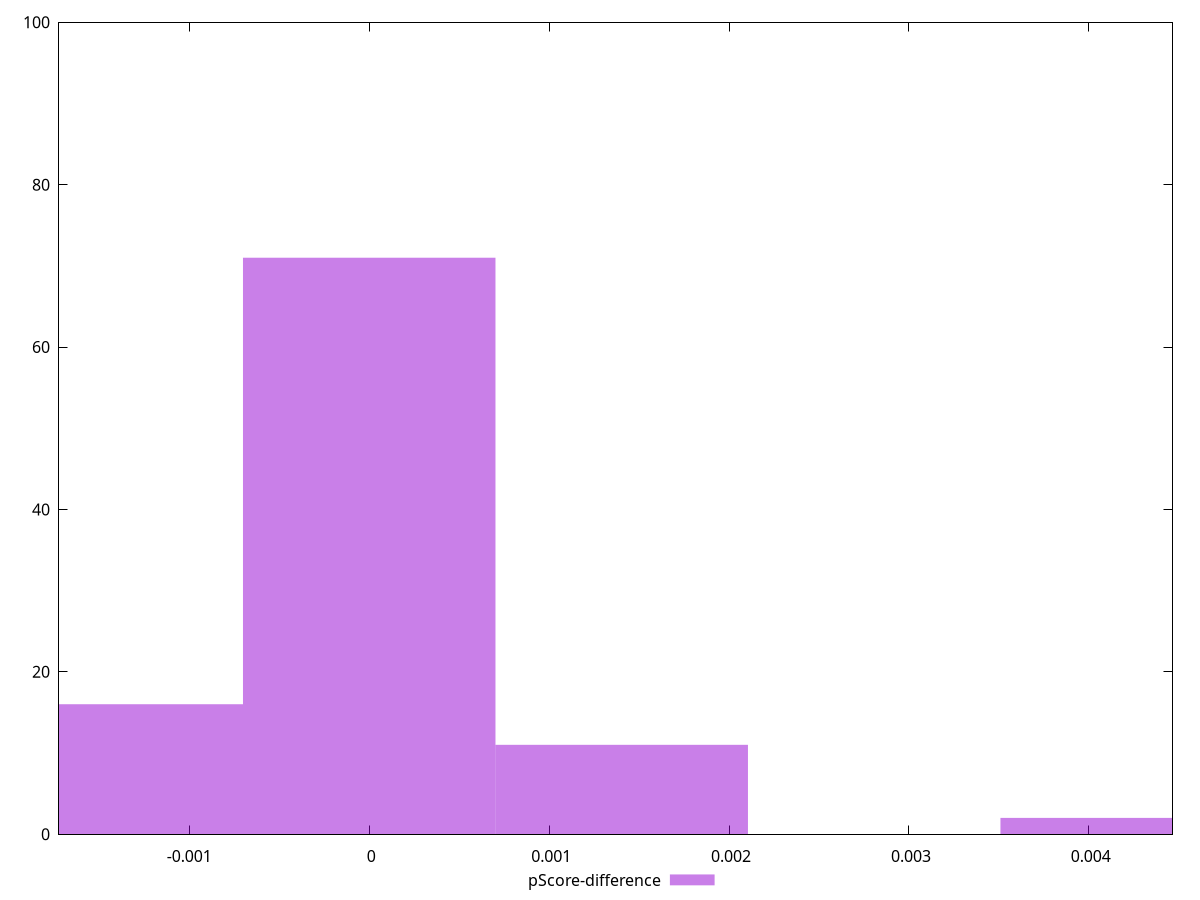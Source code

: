 reset

$pScoreDifference <<EOF
0.0014034863508325514 11
0 71
-0.0014034863508325514 16
0.004210459052497654 2
EOF

set key outside below
set boxwidth 0.0014034863508325514
set xrange [-0.00172443132791438:0.004465081522968714]
set yrange [0:100]
set trange [0:100]
set style fill transparent solid 0.5 noborder
set terminal svg size 640, 490 enhanced background rgb 'white'
set output "reprap/cumulative-layout-shift/samples/pages+cached/pScore-difference/histogram.svg"

plot $pScoreDifference title "pScore-difference" with boxes

reset
